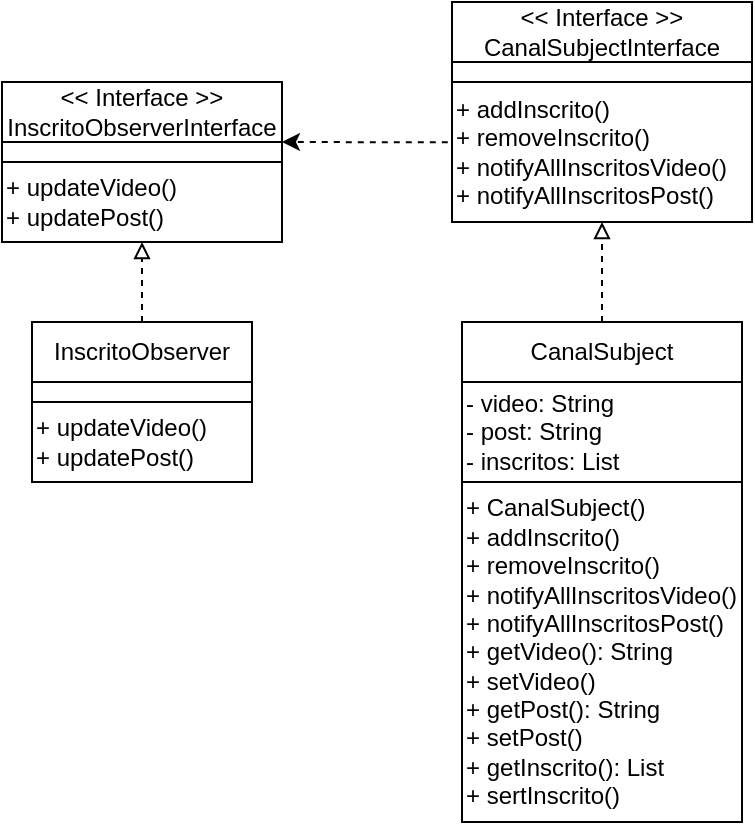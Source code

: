 <mxfile>
    <diagram id="i-FA5QgVH4RG3s46qrTT" name="Page-1">
        <mxGraphModel dx="580" dy="467" grid="1" gridSize="10" guides="1" tooltips="1" connect="1" arrows="1" fold="1" page="1" pageScale="1" pageWidth="850" pageHeight="1100" math="0" shadow="0">
            <root>
                <mxCell id="0"/>
                <mxCell id="1" parent="0"/>
                <mxCell id="60" value="" style="edgeStyle=none;html=1;dashed=1;endArrow=classic;endFill=1;exitX=-0.014;exitY=0.431;exitDx=0;exitDy=0;exitPerimeter=0;entryX=1;entryY=0;entryDx=0;entryDy=0;" parent="1" source="52" target="45" edge="1">
                    <mxGeometry relative="1" as="geometry">
                        <mxPoint x="370" y="153" as="sourcePoint"/>
                        <mxPoint x="300" y="170" as="targetPoint"/>
                    </mxGeometry>
                </mxCell>
                <mxCell id="2" value="&amp;lt;&amp;lt; Interface &amp;gt;&amp;gt;&lt;br&gt;InscritoObserverInterface" style="swimlane;fontStyle=0;childLayout=stackLayout;horizontal=1;startSize=30;horizontalStack=0;resizeParent=1;resizeParentMax=0;resizeLast=0;collapsible=1;marginBottom=0;whiteSpace=wrap;html=1;glass=0;" parent="1" vertex="1">
                    <mxGeometry x="110" y="120" width="140" height="80" as="geometry">
                        <mxRectangle x="170" y="80" width="180" height="40" as="alternateBounds"/>
                    </mxGeometry>
                </mxCell>
                <mxCell id="45" value="" style="text;html=1;strokeColor=default;fillColor=none;align=center;verticalAlign=middle;whiteSpace=wrap;rounded=0;glass=0;" parent="2" vertex="1">
                    <mxGeometry y="30" width="140" height="10" as="geometry"/>
                </mxCell>
                <mxCell id="39" value="&lt;div style=&quot;&quot;&gt;&lt;span style=&quot;background-color: initial;&quot;&gt;+ updateVideo()&lt;/span&gt;&lt;/div&gt;&lt;div style=&quot;&quot;&gt;&lt;span style=&quot;background-color: initial;&quot;&gt;+ updatePost()&lt;/span&gt;&lt;/div&gt;" style="text;html=1;align=left;verticalAlign=middle;resizable=0;points=[];autosize=1;strokeColor=default;fillColor=none;" parent="2" vertex="1">
                    <mxGeometry y="40" width="140" height="40" as="geometry"/>
                </mxCell>
                <mxCell id="59" value="" style="edgeStyle=none;html=1;dashed=1;endArrow=block;endFill=0;" parent="1" source="47" target="39" edge="1">
                    <mxGeometry relative="1" as="geometry"/>
                </mxCell>
                <mxCell id="47" value="InscritoObserver" style="swimlane;fontStyle=0;childLayout=stackLayout;horizontal=1;startSize=30;horizontalStack=0;resizeParent=1;resizeParentMax=0;resizeLast=0;collapsible=1;marginBottom=0;whiteSpace=wrap;html=1;glass=0;" parent="1" vertex="1">
                    <mxGeometry x="125" y="240" width="110" height="80" as="geometry">
                        <mxRectangle x="170" y="80" width="180" height="40" as="alternateBounds"/>
                    </mxGeometry>
                </mxCell>
                <mxCell id="48" value="" style="text;html=1;strokeColor=default;fillColor=none;align=center;verticalAlign=middle;whiteSpace=wrap;rounded=0;glass=0;" parent="47" vertex="1">
                    <mxGeometry y="30" width="110" height="10" as="geometry"/>
                </mxCell>
                <mxCell id="49" value="&lt;div style=&quot;&quot;&gt;&lt;span style=&quot;background-color: initial;&quot;&gt;+ updateVideo()&lt;/span&gt;&lt;/div&gt;&lt;div style=&quot;&quot;&gt;&lt;span style=&quot;background-color: initial;&quot;&gt;+ updatePost()&lt;/span&gt;&lt;/div&gt;" style="text;html=1;align=left;verticalAlign=middle;resizable=0;points=[];autosize=1;strokeColor=default;fillColor=none;" parent="47" vertex="1">
                    <mxGeometry y="40" width="110" height="40" as="geometry"/>
                </mxCell>
                <mxCell id="50" value="&amp;lt;&amp;lt; Interface &amp;gt;&amp;gt;&lt;br&gt;CanalSubjectInterface" style="swimlane;fontStyle=0;childLayout=stackLayout;horizontal=1;startSize=30;horizontalStack=0;resizeParent=1;resizeParentMax=0;resizeLast=0;collapsible=1;marginBottom=0;whiteSpace=wrap;html=1;glass=0;" parent="1" vertex="1">
                    <mxGeometry x="335" y="80" width="150" height="110" as="geometry">
                        <mxRectangle x="170" y="80" width="180" height="40" as="alternateBounds"/>
                    </mxGeometry>
                </mxCell>
                <mxCell id="51" value="" style="text;html=1;strokeColor=default;fillColor=none;align=center;verticalAlign=middle;whiteSpace=wrap;rounded=0;glass=0;" parent="50" vertex="1">
                    <mxGeometry y="30" width="150" height="10" as="geometry"/>
                </mxCell>
                <mxCell id="52" value="&lt;div style=&quot;&quot;&gt;+ addInscrito()&lt;/div&gt;&lt;div style=&quot;&quot;&gt;+ removeInscrito()&lt;/div&gt;&lt;div style=&quot;&quot;&gt;+ notifyAllInscritosVideo()&lt;/div&gt;&lt;div style=&quot;&quot;&gt;+ notifyAllInscritosPost()&lt;/div&gt;" style="text;html=1;align=left;verticalAlign=middle;resizable=0;points=[];autosize=1;strokeColor=default;fillColor=none;" parent="50" vertex="1">
                    <mxGeometry y="40" width="150" height="70" as="geometry"/>
                </mxCell>
                <mxCell id="61" value="" style="edgeStyle=none;html=1;dashed=1;endArrow=block;endFill=0;" parent="1" source="53" target="52" edge="1">
                    <mxGeometry relative="1" as="geometry"/>
                </mxCell>
                <mxCell id="53" value="CanalSubject" style="swimlane;fontStyle=0;childLayout=stackLayout;horizontal=1;startSize=30;horizontalStack=0;resizeParent=1;resizeParentMax=0;resizeLast=0;collapsible=1;marginBottom=0;whiteSpace=wrap;html=1;glass=0;" parent="1" vertex="1">
                    <mxGeometry x="340" y="240" width="140" height="250" as="geometry">
                        <mxRectangle x="170" y="80" width="180" height="40" as="alternateBounds"/>
                    </mxGeometry>
                </mxCell>
                <mxCell id="56" value="- video: String&lt;br&gt;- post: String&lt;br&gt;- inscritos: List" style="text;html=1;strokeColor=default;fillColor=none;align=left;verticalAlign=middle;whiteSpace=wrap;rounded=0;glass=0;" parent="53" vertex="1">
                    <mxGeometry y="30" width="140" height="50" as="geometry"/>
                </mxCell>
                <mxCell id="55" value="&lt;div style=&quot;&quot;&gt;&lt;span style=&quot;background-color: initial;&quot;&gt;+ CanalSubject()&lt;/span&gt;&lt;/div&gt;&lt;div style=&quot;&quot;&gt;&lt;span style=&quot;background-color: initial;&quot;&gt;+ addInscrito()&lt;/span&gt;&lt;/div&gt;&lt;div style=&quot;&quot;&gt;+ removeInscrito()&lt;/div&gt;&lt;div style=&quot;&quot;&gt;+ notifyAllInscritosVideo()&lt;/div&gt;&lt;div style=&quot;&quot;&gt;+ notifyAllInscritosPost()&lt;/div&gt;&lt;div style=&quot;&quot;&gt;+ getVideo(): String&lt;/div&gt;&lt;div style=&quot;&quot;&gt;+ setVideo()&lt;/div&gt;&lt;div style=&quot;&quot;&gt;+ getPost(): String&lt;/div&gt;&lt;div style=&quot;&quot;&gt;+ setPost()&lt;/div&gt;&lt;div style=&quot;&quot;&gt;+ getInscrito(): List&lt;/div&gt;&lt;div style=&quot;&quot;&gt;+ sertInscrito()&lt;/div&gt;" style="text;html=1;align=left;verticalAlign=middle;resizable=0;points=[];autosize=1;strokeColor=default;fillColor=none;" parent="53" vertex="1">
                    <mxGeometry y="80" width="140" height="170" as="geometry"/>
                </mxCell>
            </root>
        </mxGraphModel>
    </diagram>
</mxfile>